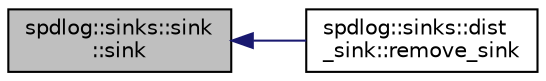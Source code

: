 digraph "spdlog::sinks::sink::sink"
{
  edge [fontname="Helvetica",fontsize="10",labelfontname="Helvetica",labelfontsize="10"];
  node [fontname="Helvetica",fontsize="10",shape=record];
  rankdir="LR";
  Node1 [label="spdlog::sinks::sink\l::sink",height=0.2,width=0.4,color="black", fillcolor="grey75", style="filled" fontcolor="black"];
  Node1 -> Node2 [dir="back",color="midnightblue",fontsize="10",style="solid",fontname="Helvetica"];
  Node2 [label="spdlog::sinks::dist\l_sink::remove_sink",height=0.2,width=0.4,color="black", fillcolor="white", style="filled",URL="$classspdlog_1_1sinks_1_1dist__sink.html#ac1537fdc6225fd57cc819e1fb9c5f8c7"];
}
